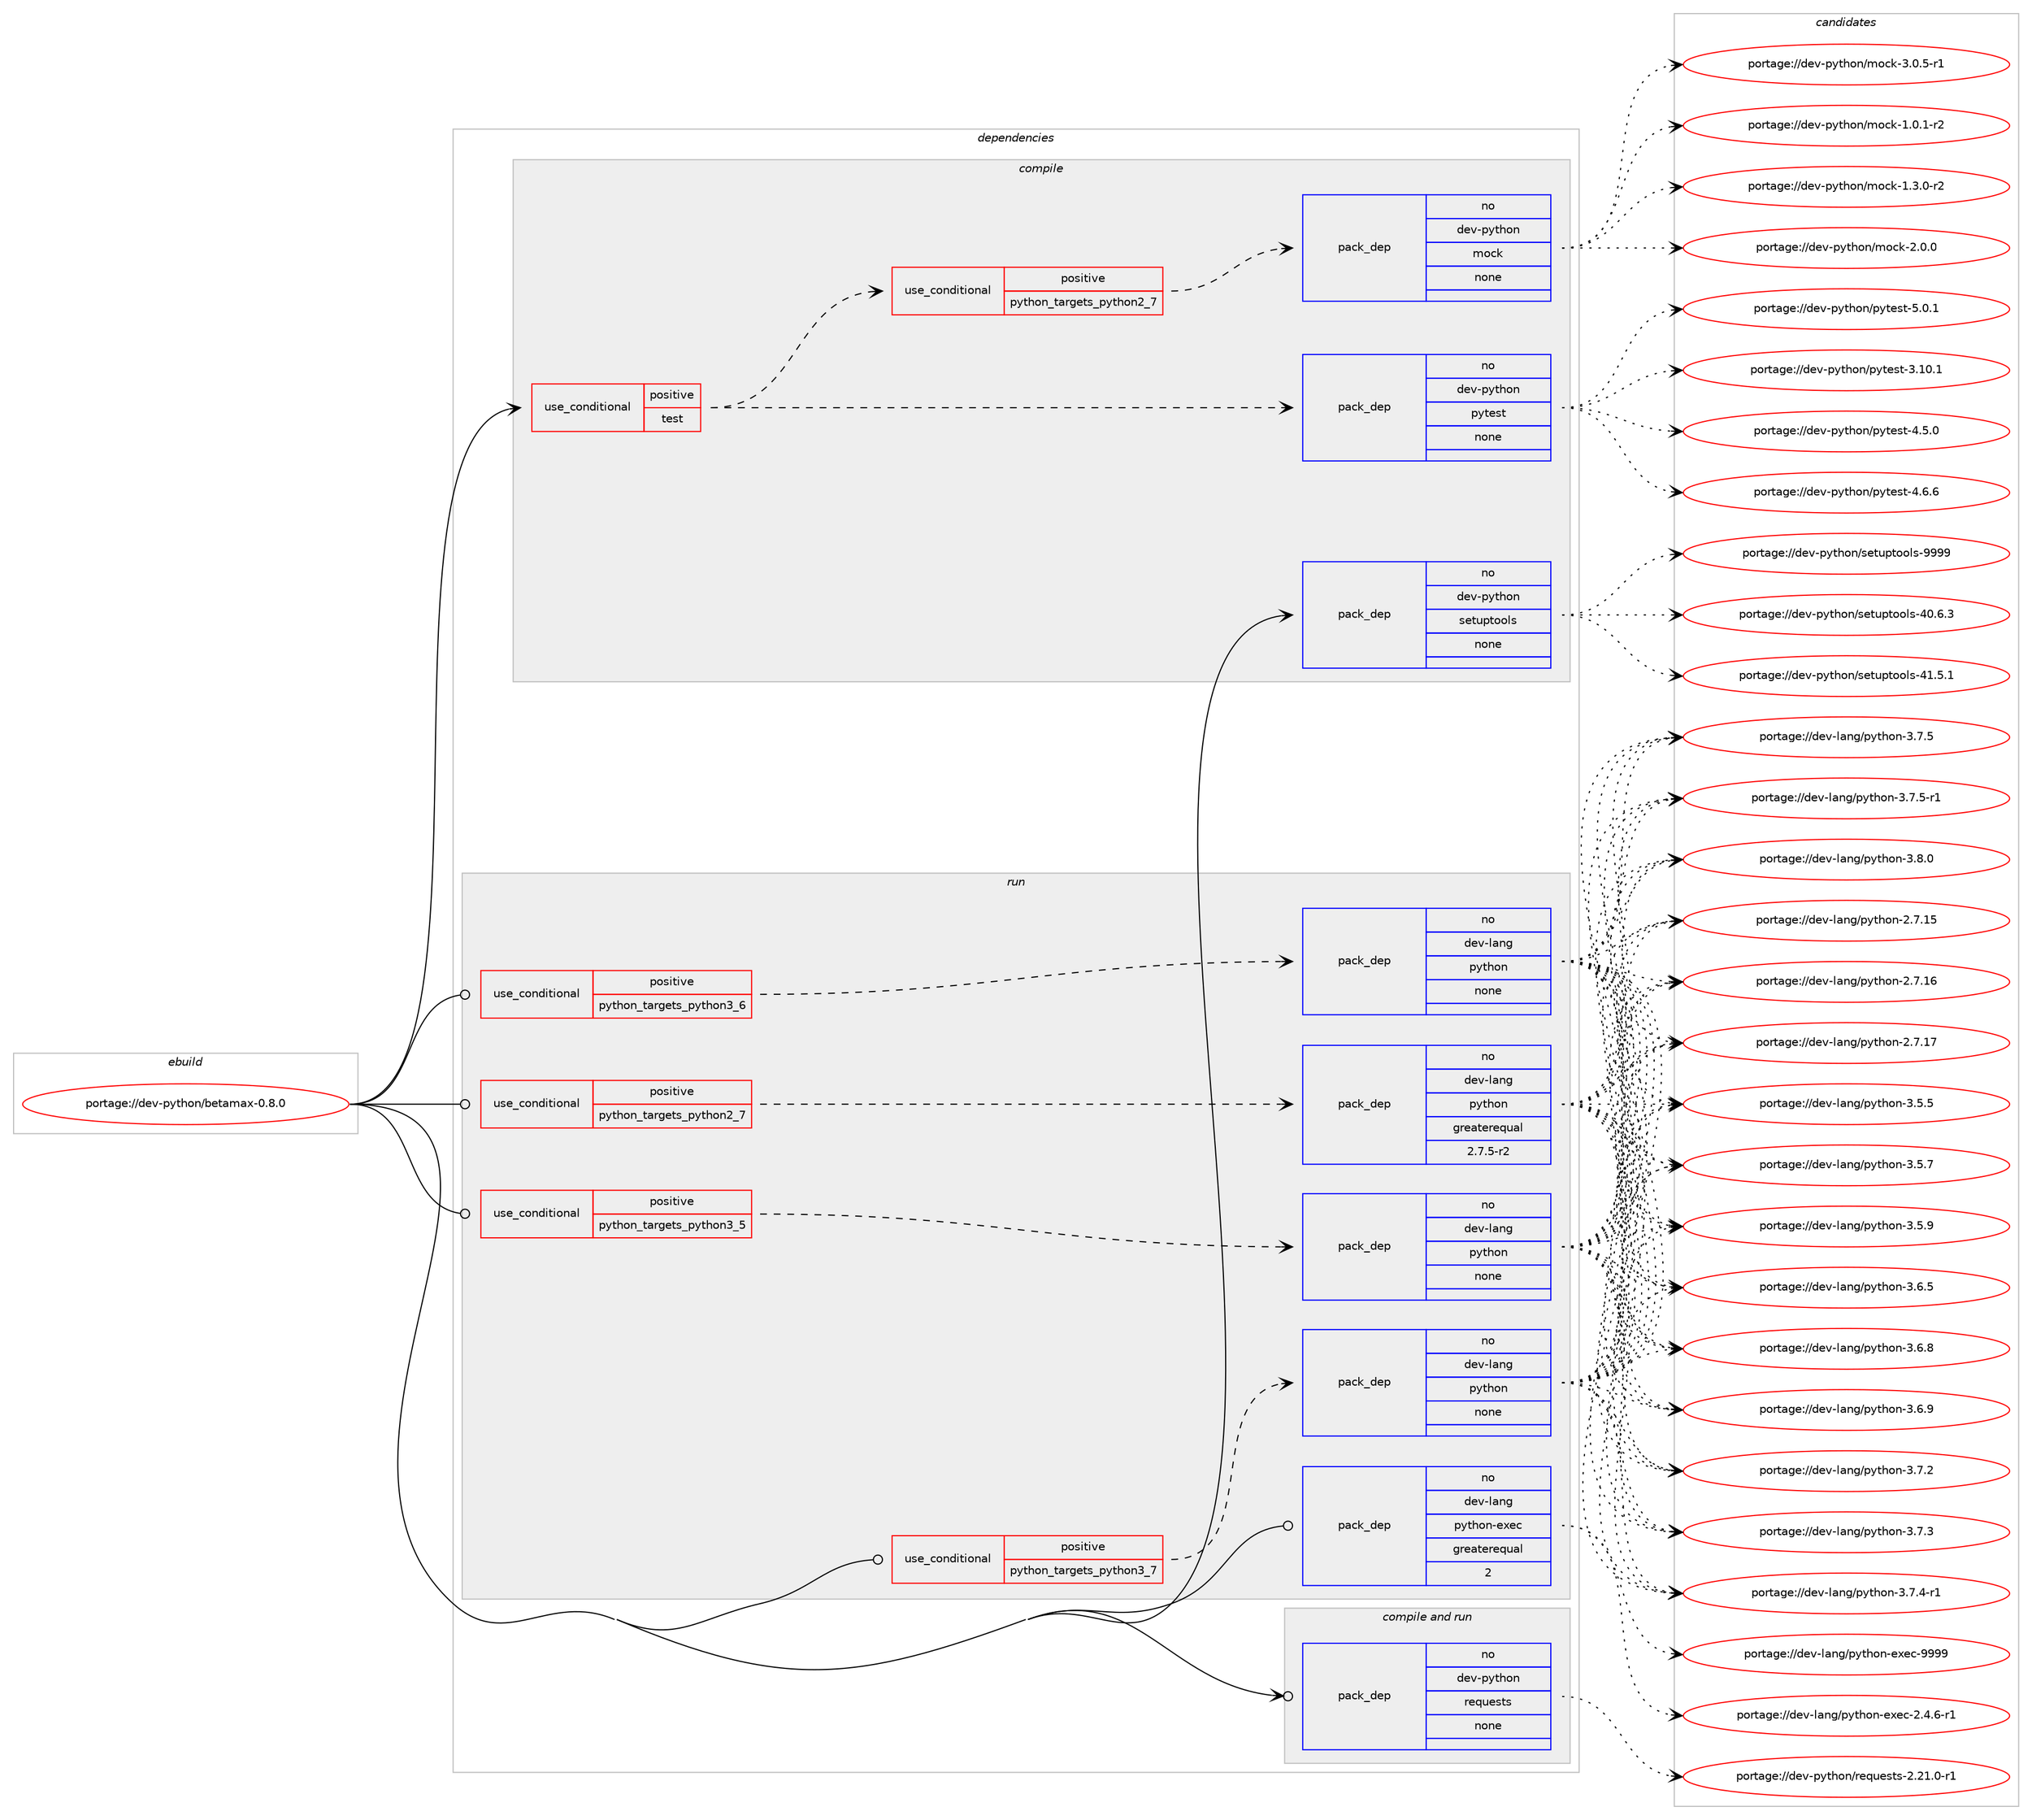 digraph prolog {

# *************
# Graph options
# *************

newrank=true;
concentrate=true;
compound=true;
graph [rankdir=LR,fontname=Helvetica,fontsize=10,ranksep=1.5];#, ranksep=2.5, nodesep=0.2];
edge  [arrowhead=vee];
node  [fontname=Helvetica,fontsize=10];

# **********
# The ebuild
# **********

subgraph cluster_leftcol {
color=gray;
rank=same;
label=<<i>ebuild</i>>;
id [label="portage://dev-python/betamax-0.8.0", color=red, width=4, href="../dev-python/betamax-0.8.0.svg"];
}

# ****************
# The dependencies
# ****************

subgraph cluster_midcol {
color=gray;
label=<<i>dependencies</i>>;
subgraph cluster_compile {
fillcolor="#eeeeee";
style=filled;
label=<<i>compile</i>>;
subgraph cond26167 {
dependency131692 [label=<<TABLE BORDER="0" CELLBORDER="1" CELLSPACING="0" CELLPADDING="4"><TR><TD ROWSPAN="3" CELLPADDING="10">use_conditional</TD></TR><TR><TD>positive</TD></TR><TR><TD>test</TD></TR></TABLE>>, shape=none, color=red];
subgraph pack102219 {
dependency131693 [label=<<TABLE BORDER="0" CELLBORDER="1" CELLSPACING="0" CELLPADDING="4" WIDTH="220"><TR><TD ROWSPAN="6" CELLPADDING="30">pack_dep</TD></TR><TR><TD WIDTH="110">no</TD></TR><TR><TD>dev-python</TD></TR><TR><TD>pytest</TD></TR><TR><TD>none</TD></TR><TR><TD></TD></TR></TABLE>>, shape=none, color=blue];
}
dependency131692:e -> dependency131693:w [weight=20,style="dashed",arrowhead="vee"];
subgraph cond26168 {
dependency131694 [label=<<TABLE BORDER="0" CELLBORDER="1" CELLSPACING="0" CELLPADDING="4"><TR><TD ROWSPAN="3" CELLPADDING="10">use_conditional</TD></TR><TR><TD>positive</TD></TR><TR><TD>python_targets_python2_7</TD></TR></TABLE>>, shape=none, color=red];
subgraph pack102220 {
dependency131695 [label=<<TABLE BORDER="0" CELLBORDER="1" CELLSPACING="0" CELLPADDING="4" WIDTH="220"><TR><TD ROWSPAN="6" CELLPADDING="30">pack_dep</TD></TR><TR><TD WIDTH="110">no</TD></TR><TR><TD>dev-python</TD></TR><TR><TD>mock</TD></TR><TR><TD>none</TD></TR><TR><TD></TD></TR></TABLE>>, shape=none, color=blue];
}
dependency131694:e -> dependency131695:w [weight=20,style="dashed",arrowhead="vee"];
}
dependency131692:e -> dependency131694:w [weight=20,style="dashed",arrowhead="vee"];
}
id:e -> dependency131692:w [weight=20,style="solid",arrowhead="vee"];
subgraph pack102221 {
dependency131696 [label=<<TABLE BORDER="0" CELLBORDER="1" CELLSPACING="0" CELLPADDING="4" WIDTH="220"><TR><TD ROWSPAN="6" CELLPADDING="30">pack_dep</TD></TR><TR><TD WIDTH="110">no</TD></TR><TR><TD>dev-python</TD></TR><TR><TD>setuptools</TD></TR><TR><TD>none</TD></TR><TR><TD></TD></TR></TABLE>>, shape=none, color=blue];
}
id:e -> dependency131696:w [weight=20,style="solid",arrowhead="vee"];
}
subgraph cluster_compileandrun {
fillcolor="#eeeeee";
style=filled;
label=<<i>compile and run</i>>;
subgraph pack102222 {
dependency131697 [label=<<TABLE BORDER="0" CELLBORDER="1" CELLSPACING="0" CELLPADDING="4" WIDTH="220"><TR><TD ROWSPAN="6" CELLPADDING="30">pack_dep</TD></TR><TR><TD WIDTH="110">no</TD></TR><TR><TD>dev-python</TD></TR><TR><TD>requests</TD></TR><TR><TD>none</TD></TR><TR><TD></TD></TR></TABLE>>, shape=none, color=blue];
}
id:e -> dependency131697:w [weight=20,style="solid",arrowhead="odotvee"];
}
subgraph cluster_run {
fillcolor="#eeeeee";
style=filled;
label=<<i>run</i>>;
subgraph cond26169 {
dependency131698 [label=<<TABLE BORDER="0" CELLBORDER="1" CELLSPACING="0" CELLPADDING="4"><TR><TD ROWSPAN="3" CELLPADDING="10">use_conditional</TD></TR><TR><TD>positive</TD></TR><TR><TD>python_targets_python2_7</TD></TR></TABLE>>, shape=none, color=red];
subgraph pack102223 {
dependency131699 [label=<<TABLE BORDER="0" CELLBORDER="1" CELLSPACING="0" CELLPADDING="4" WIDTH="220"><TR><TD ROWSPAN="6" CELLPADDING="30">pack_dep</TD></TR><TR><TD WIDTH="110">no</TD></TR><TR><TD>dev-lang</TD></TR><TR><TD>python</TD></TR><TR><TD>greaterequal</TD></TR><TR><TD>2.7.5-r2</TD></TR></TABLE>>, shape=none, color=blue];
}
dependency131698:e -> dependency131699:w [weight=20,style="dashed",arrowhead="vee"];
}
id:e -> dependency131698:w [weight=20,style="solid",arrowhead="odot"];
subgraph cond26170 {
dependency131700 [label=<<TABLE BORDER="0" CELLBORDER="1" CELLSPACING="0" CELLPADDING="4"><TR><TD ROWSPAN="3" CELLPADDING="10">use_conditional</TD></TR><TR><TD>positive</TD></TR><TR><TD>python_targets_python3_5</TD></TR></TABLE>>, shape=none, color=red];
subgraph pack102224 {
dependency131701 [label=<<TABLE BORDER="0" CELLBORDER="1" CELLSPACING="0" CELLPADDING="4" WIDTH="220"><TR><TD ROWSPAN="6" CELLPADDING="30">pack_dep</TD></TR><TR><TD WIDTH="110">no</TD></TR><TR><TD>dev-lang</TD></TR><TR><TD>python</TD></TR><TR><TD>none</TD></TR><TR><TD></TD></TR></TABLE>>, shape=none, color=blue];
}
dependency131700:e -> dependency131701:w [weight=20,style="dashed",arrowhead="vee"];
}
id:e -> dependency131700:w [weight=20,style="solid",arrowhead="odot"];
subgraph cond26171 {
dependency131702 [label=<<TABLE BORDER="0" CELLBORDER="1" CELLSPACING="0" CELLPADDING="4"><TR><TD ROWSPAN="3" CELLPADDING="10">use_conditional</TD></TR><TR><TD>positive</TD></TR><TR><TD>python_targets_python3_6</TD></TR></TABLE>>, shape=none, color=red];
subgraph pack102225 {
dependency131703 [label=<<TABLE BORDER="0" CELLBORDER="1" CELLSPACING="0" CELLPADDING="4" WIDTH="220"><TR><TD ROWSPAN="6" CELLPADDING="30">pack_dep</TD></TR><TR><TD WIDTH="110">no</TD></TR><TR><TD>dev-lang</TD></TR><TR><TD>python</TD></TR><TR><TD>none</TD></TR><TR><TD></TD></TR></TABLE>>, shape=none, color=blue];
}
dependency131702:e -> dependency131703:w [weight=20,style="dashed",arrowhead="vee"];
}
id:e -> dependency131702:w [weight=20,style="solid",arrowhead="odot"];
subgraph cond26172 {
dependency131704 [label=<<TABLE BORDER="0" CELLBORDER="1" CELLSPACING="0" CELLPADDING="4"><TR><TD ROWSPAN="3" CELLPADDING="10">use_conditional</TD></TR><TR><TD>positive</TD></TR><TR><TD>python_targets_python3_7</TD></TR></TABLE>>, shape=none, color=red];
subgraph pack102226 {
dependency131705 [label=<<TABLE BORDER="0" CELLBORDER="1" CELLSPACING="0" CELLPADDING="4" WIDTH="220"><TR><TD ROWSPAN="6" CELLPADDING="30">pack_dep</TD></TR><TR><TD WIDTH="110">no</TD></TR><TR><TD>dev-lang</TD></TR><TR><TD>python</TD></TR><TR><TD>none</TD></TR><TR><TD></TD></TR></TABLE>>, shape=none, color=blue];
}
dependency131704:e -> dependency131705:w [weight=20,style="dashed",arrowhead="vee"];
}
id:e -> dependency131704:w [weight=20,style="solid",arrowhead="odot"];
subgraph pack102227 {
dependency131706 [label=<<TABLE BORDER="0" CELLBORDER="1" CELLSPACING="0" CELLPADDING="4" WIDTH="220"><TR><TD ROWSPAN="6" CELLPADDING="30">pack_dep</TD></TR><TR><TD WIDTH="110">no</TD></TR><TR><TD>dev-lang</TD></TR><TR><TD>python-exec</TD></TR><TR><TD>greaterequal</TD></TR><TR><TD>2</TD></TR></TABLE>>, shape=none, color=blue];
}
id:e -> dependency131706:w [weight=20,style="solid",arrowhead="odot"];
}
}

# **************
# The candidates
# **************

subgraph cluster_choices {
rank=same;
color=gray;
label=<<i>candidates</i>>;

subgraph choice102219 {
color=black;
nodesep=1;
choiceportage100101118451121211161041111104711212111610111511645514649484649 [label="portage://dev-python/pytest-3.10.1", color=red, width=4,href="../dev-python/pytest-3.10.1.svg"];
choiceportage1001011184511212111610411111047112121116101115116455246534648 [label="portage://dev-python/pytest-4.5.0", color=red, width=4,href="../dev-python/pytest-4.5.0.svg"];
choiceportage1001011184511212111610411111047112121116101115116455246544654 [label="portage://dev-python/pytest-4.6.6", color=red, width=4,href="../dev-python/pytest-4.6.6.svg"];
choiceportage1001011184511212111610411111047112121116101115116455346484649 [label="portage://dev-python/pytest-5.0.1", color=red, width=4,href="../dev-python/pytest-5.0.1.svg"];
dependency131693:e -> choiceportage100101118451121211161041111104711212111610111511645514649484649:w [style=dotted,weight="100"];
dependency131693:e -> choiceportage1001011184511212111610411111047112121116101115116455246534648:w [style=dotted,weight="100"];
dependency131693:e -> choiceportage1001011184511212111610411111047112121116101115116455246544654:w [style=dotted,weight="100"];
dependency131693:e -> choiceportage1001011184511212111610411111047112121116101115116455346484649:w [style=dotted,weight="100"];
}
subgraph choice102220 {
color=black;
nodesep=1;
choiceportage1001011184511212111610411111047109111991074549464846494511450 [label="portage://dev-python/mock-1.0.1-r2", color=red, width=4,href="../dev-python/mock-1.0.1-r2.svg"];
choiceportage1001011184511212111610411111047109111991074549465146484511450 [label="portage://dev-python/mock-1.3.0-r2", color=red, width=4,href="../dev-python/mock-1.3.0-r2.svg"];
choiceportage100101118451121211161041111104710911199107455046484648 [label="portage://dev-python/mock-2.0.0", color=red, width=4,href="../dev-python/mock-2.0.0.svg"];
choiceportage1001011184511212111610411111047109111991074551464846534511449 [label="portage://dev-python/mock-3.0.5-r1", color=red, width=4,href="../dev-python/mock-3.0.5-r1.svg"];
dependency131695:e -> choiceportage1001011184511212111610411111047109111991074549464846494511450:w [style=dotted,weight="100"];
dependency131695:e -> choiceportage1001011184511212111610411111047109111991074549465146484511450:w [style=dotted,weight="100"];
dependency131695:e -> choiceportage100101118451121211161041111104710911199107455046484648:w [style=dotted,weight="100"];
dependency131695:e -> choiceportage1001011184511212111610411111047109111991074551464846534511449:w [style=dotted,weight="100"];
}
subgraph choice102221 {
color=black;
nodesep=1;
choiceportage100101118451121211161041111104711510111611711211611111110811545524846544651 [label="portage://dev-python/setuptools-40.6.3", color=red, width=4,href="../dev-python/setuptools-40.6.3.svg"];
choiceportage100101118451121211161041111104711510111611711211611111110811545524946534649 [label="portage://dev-python/setuptools-41.5.1", color=red, width=4,href="../dev-python/setuptools-41.5.1.svg"];
choiceportage10010111845112121116104111110471151011161171121161111111081154557575757 [label="portage://dev-python/setuptools-9999", color=red, width=4,href="../dev-python/setuptools-9999.svg"];
dependency131696:e -> choiceportage100101118451121211161041111104711510111611711211611111110811545524846544651:w [style=dotted,weight="100"];
dependency131696:e -> choiceportage100101118451121211161041111104711510111611711211611111110811545524946534649:w [style=dotted,weight="100"];
dependency131696:e -> choiceportage10010111845112121116104111110471151011161171121161111111081154557575757:w [style=dotted,weight="100"];
}
subgraph choice102222 {
color=black;
nodesep=1;
choiceportage1001011184511212111610411111047114101113117101115116115455046504946484511449 [label="portage://dev-python/requests-2.21.0-r1", color=red, width=4,href="../dev-python/requests-2.21.0-r1.svg"];
dependency131697:e -> choiceportage1001011184511212111610411111047114101113117101115116115455046504946484511449:w [style=dotted,weight="100"];
}
subgraph choice102223 {
color=black;
nodesep=1;
choiceportage10010111845108971101034711212111610411111045504655464953 [label="portage://dev-lang/python-2.7.15", color=red, width=4,href="../dev-lang/python-2.7.15.svg"];
choiceportage10010111845108971101034711212111610411111045504655464954 [label="portage://dev-lang/python-2.7.16", color=red, width=4,href="../dev-lang/python-2.7.16.svg"];
choiceportage10010111845108971101034711212111610411111045504655464955 [label="portage://dev-lang/python-2.7.17", color=red, width=4,href="../dev-lang/python-2.7.17.svg"];
choiceportage100101118451089711010347112121116104111110455146534653 [label="portage://dev-lang/python-3.5.5", color=red, width=4,href="../dev-lang/python-3.5.5.svg"];
choiceportage100101118451089711010347112121116104111110455146534655 [label="portage://dev-lang/python-3.5.7", color=red, width=4,href="../dev-lang/python-3.5.7.svg"];
choiceportage100101118451089711010347112121116104111110455146534657 [label="portage://dev-lang/python-3.5.9", color=red, width=4,href="../dev-lang/python-3.5.9.svg"];
choiceportage100101118451089711010347112121116104111110455146544653 [label="portage://dev-lang/python-3.6.5", color=red, width=4,href="../dev-lang/python-3.6.5.svg"];
choiceportage100101118451089711010347112121116104111110455146544656 [label="portage://dev-lang/python-3.6.8", color=red, width=4,href="../dev-lang/python-3.6.8.svg"];
choiceportage100101118451089711010347112121116104111110455146544657 [label="portage://dev-lang/python-3.6.9", color=red, width=4,href="../dev-lang/python-3.6.9.svg"];
choiceportage100101118451089711010347112121116104111110455146554650 [label="portage://dev-lang/python-3.7.2", color=red, width=4,href="../dev-lang/python-3.7.2.svg"];
choiceportage100101118451089711010347112121116104111110455146554651 [label="portage://dev-lang/python-3.7.3", color=red, width=4,href="../dev-lang/python-3.7.3.svg"];
choiceportage1001011184510897110103471121211161041111104551465546524511449 [label="portage://dev-lang/python-3.7.4-r1", color=red, width=4,href="../dev-lang/python-3.7.4-r1.svg"];
choiceportage100101118451089711010347112121116104111110455146554653 [label="portage://dev-lang/python-3.7.5", color=red, width=4,href="../dev-lang/python-3.7.5.svg"];
choiceportage1001011184510897110103471121211161041111104551465546534511449 [label="portage://dev-lang/python-3.7.5-r1", color=red, width=4,href="../dev-lang/python-3.7.5-r1.svg"];
choiceportage100101118451089711010347112121116104111110455146564648 [label="portage://dev-lang/python-3.8.0", color=red, width=4,href="../dev-lang/python-3.8.0.svg"];
dependency131699:e -> choiceportage10010111845108971101034711212111610411111045504655464953:w [style=dotted,weight="100"];
dependency131699:e -> choiceportage10010111845108971101034711212111610411111045504655464954:w [style=dotted,weight="100"];
dependency131699:e -> choiceportage10010111845108971101034711212111610411111045504655464955:w [style=dotted,weight="100"];
dependency131699:e -> choiceportage100101118451089711010347112121116104111110455146534653:w [style=dotted,weight="100"];
dependency131699:e -> choiceportage100101118451089711010347112121116104111110455146534655:w [style=dotted,weight="100"];
dependency131699:e -> choiceportage100101118451089711010347112121116104111110455146534657:w [style=dotted,weight="100"];
dependency131699:e -> choiceportage100101118451089711010347112121116104111110455146544653:w [style=dotted,weight="100"];
dependency131699:e -> choiceportage100101118451089711010347112121116104111110455146544656:w [style=dotted,weight="100"];
dependency131699:e -> choiceportage100101118451089711010347112121116104111110455146544657:w [style=dotted,weight="100"];
dependency131699:e -> choiceportage100101118451089711010347112121116104111110455146554650:w [style=dotted,weight="100"];
dependency131699:e -> choiceportage100101118451089711010347112121116104111110455146554651:w [style=dotted,weight="100"];
dependency131699:e -> choiceportage1001011184510897110103471121211161041111104551465546524511449:w [style=dotted,weight="100"];
dependency131699:e -> choiceportage100101118451089711010347112121116104111110455146554653:w [style=dotted,weight="100"];
dependency131699:e -> choiceportage1001011184510897110103471121211161041111104551465546534511449:w [style=dotted,weight="100"];
dependency131699:e -> choiceportage100101118451089711010347112121116104111110455146564648:w [style=dotted,weight="100"];
}
subgraph choice102224 {
color=black;
nodesep=1;
choiceportage10010111845108971101034711212111610411111045504655464953 [label="portage://dev-lang/python-2.7.15", color=red, width=4,href="../dev-lang/python-2.7.15.svg"];
choiceportage10010111845108971101034711212111610411111045504655464954 [label="portage://dev-lang/python-2.7.16", color=red, width=4,href="../dev-lang/python-2.7.16.svg"];
choiceportage10010111845108971101034711212111610411111045504655464955 [label="portage://dev-lang/python-2.7.17", color=red, width=4,href="../dev-lang/python-2.7.17.svg"];
choiceportage100101118451089711010347112121116104111110455146534653 [label="portage://dev-lang/python-3.5.5", color=red, width=4,href="../dev-lang/python-3.5.5.svg"];
choiceportage100101118451089711010347112121116104111110455146534655 [label="portage://dev-lang/python-3.5.7", color=red, width=4,href="../dev-lang/python-3.5.7.svg"];
choiceportage100101118451089711010347112121116104111110455146534657 [label="portage://dev-lang/python-3.5.9", color=red, width=4,href="../dev-lang/python-3.5.9.svg"];
choiceportage100101118451089711010347112121116104111110455146544653 [label="portage://dev-lang/python-3.6.5", color=red, width=4,href="../dev-lang/python-3.6.5.svg"];
choiceportage100101118451089711010347112121116104111110455146544656 [label="portage://dev-lang/python-3.6.8", color=red, width=4,href="../dev-lang/python-3.6.8.svg"];
choiceportage100101118451089711010347112121116104111110455146544657 [label="portage://dev-lang/python-3.6.9", color=red, width=4,href="../dev-lang/python-3.6.9.svg"];
choiceportage100101118451089711010347112121116104111110455146554650 [label="portage://dev-lang/python-3.7.2", color=red, width=4,href="../dev-lang/python-3.7.2.svg"];
choiceportage100101118451089711010347112121116104111110455146554651 [label="portage://dev-lang/python-3.7.3", color=red, width=4,href="../dev-lang/python-3.7.3.svg"];
choiceportage1001011184510897110103471121211161041111104551465546524511449 [label="portage://dev-lang/python-3.7.4-r1", color=red, width=4,href="../dev-lang/python-3.7.4-r1.svg"];
choiceportage100101118451089711010347112121116104111110455146554653 [label="portage://dev-lang/python-3.7.5", color=red, width=4,href="../dev-lang/python-3.7.5.svg"];
choiceportage1001011184510897110103471121211161041111104551465546534511449 [label="portage://dev-lang/python-3.7.5-r1", color=red, width=4,href="../dev-lang/python-3.7.5-r1.svg"];
choiceportage100101118451089711010347112121116104111110455146564648 [label="portage://dev-lang/python-3.8.0", color=red, width=4,href="../dev-lang/python-3.8.0.svg"];
dependency131701:e -> choiceportage10010111845108971101034711212111610411111045504655464953:w [style=dotted,weight="100"];
dependency131701:e -> choiceportage10010111845108971101034711212111610411111045504655464954:w [style=dotted,weight="100"];
dependency131701:e -> choiceportage10010111845108971101034711212111610411111045504655464955:w [style=dotted,weight="100"];
dependency131701:e -> choiceportage100101118451089711010347112121116104111110455146534653:w [style=dotted,weight="100"];
dependency131701:e -> choiceportage100101118451089711010347112121116104111110455146534655:w [style=dotted,weight="100"];
dependency131701:e -> choiceportage100101118451089711010347112121116104111110455146534657:w [style=dotted,weight="100"];
dependency131701:e -> choiceportage100101118451089711010347112121116104111110455146544653:w [style=dotted,weight="100"];
dependency131701:e -> choiceportage100101118451089711010347112121116104111110455146544656:w [style=dotted,weight="100"];
dependency131701:e -> choiceportage100101118451089711010347112121116104111110455146544657:w [style=dotted,weight="100"];
dependency131701:e -> choiceportage100101118451089711010347112121116104111110455146554650:w [style=dotted,weight="100"];
dependency131701:e -> choiceportage100101118451089711010347112121116104111110455146554651:w [style=dotted,weight="100"];
dependency131701:e -> choiceportage1001011184510897110103471121211161041111104551465546524511449:w [style=dotted,weight="100"];
dependency131701:e -> choiceportage100101118451089711010347112121116104111110455146554653:w [style=dotted,weight="100"];
dependency131701:e -> choiceportage1001011184510897110103471121211161041111104551465546534511449:w [style=dotted,weight="100"];
dependency131701:e -> choiceportage100101118451089711010347112121116104111110455146564648:w [style=dotted,weight="100"];
}
subgraph choice102225 {
color=black;
nodesep=1;
choiceportage10010111845108971101034711212111610411111045504655464953 [label="portage://dev-lang/python-2.7.15", color=red, width=4,href="../dev-lang/python-2.7.15.svg"];
choiceportage10010111845108971101034711212111610411111045504655464954 [label="portage://dev-lang/python-2.7.16", color=red, width=4,href="../dev-lang/python-2.7.16.svg"];
choiceportage10010111845108971101034711212111610411111045504655464955 [label="portage://dev-lang/python-2.7.17", color=red, width=4,href="../dev-lang/python-2.7.17.svg"];
choiceportage100101118451089711010347112121116104111110455146534653 [label="portage://dev-lang/python-3.5.5", color=red, width=4,href="../dev-lang/python-3.5.5.svg"];
choiceportage100101118451089711010347112121116104111110455146534655 [label="portage://dev-lang/python-3.5.7", color=red, width=4,href="../dev-lang/python-3.5.7.svg"];
choiceportage100101118451089711010347112121116104111110455146534657 [label="portage://dev-lang/python-3.5.9", color=red, width=4,href="../dev-lang/python-3.5.9.svg"];
choiceportage100101118451089711010347112121116104111110455146544653 [label="portage://dev-lang/python-3.6.5", color=red, width=4,href="../dev-lang/python-3.6.5.svg"];
choiceportage100101118451089711010347112121116104111110455146544656 [label="portage://dev-lang/python-3.6.8", color=red, width=4,href="../dev-lang/python-3.6.8.svg"];
choiceportage100101118451089711010347112121116104111110455146544657 [label="portage://dev-lang/python-3.6.9", color=red, width=4,href="../dev-lang/python-3.6.9.svg"];
choiceportage100101118451089711010347112121116104111110455146554650 [label="portage://dev-lang/python-3.7.2", color=red, width=4,href="../dev-lang/python-3.7.2.svg"];
choiceportage100101118451089711010347112121116104111110455146554651 [label="portage://dev-lang/python-3.7.3", color=red, width=4,href="../dev-lang/python-3.7.3.svg"];
choiceportage1001011184510897110103471121211161041111104551465546524511449 [label="portage://dev-lang/python-3.7.4-r1", color=red, width=4,href="../dev-lang/python-3.7.4-r1.svg"];
choiceportage100101118451089711010347112121116104111110455146554653 [label="portage://dev-lang/python-3.7.5", color=red, width=4,href="../dev-lang/python-3.7.5.svg"];
choiceportage1001011184510897110103471121211161041111104551465546534511449 [label="portage://dev-lang/python-3.7.5-r1", color=red, width=4,href="../dev-lang/python-3.7.5-r1.svg"];
choiceportage100101118451089711010347112121116104111110455146564648 [label="portage://dev-lang/python-3.8.0", color=red, width=4,href="../dev-lang/python-3.8.0.svg"];
dependency131703:e -> choiceportage10010111845108971101034711212111610411111045504655464953:w [style=dotted,weight="100"];
dependency131703:e -> choiceportage10010111845108971101034711212111610411111045504655464954:w [style=dotted,weight="100"];
dependency131703:e -> choiceportage10010111845108971101034711212111610411111045504655464955:w [style=dotted,weight="100"];
dependency131703:e -> choiceportage100101118451089711010347112121116104111110455146534653:w [style=dotted,weight="100"];
dependency131703:e -> choiceportage100101118451089711010347112121116104111110455146534655:w [style=dotted,weight="100"];
dependency131703:e -> choiceportage100101118451089711010347112121116104111110455146534657:w [style=dotted,weight="100"];
dependency131703:e -> choiceportage100101118451089711010347112121116104111110455146544653:w [style=dotted,weight="100"];
dependency131703:e -> choiceportage100101118451089711010347112121116104111110455146544656:w [style=dotted,weight="100"];
dependency131703:e -> choiceportage100101118451089711010347112121116104111110455146544657:w [style=dotted,weight="100"];
dependency131703:e -> choiceportage100101118451089711010347112121116104111110455146554650:w [style=dotted,weight="100"];
dependency131703:e -> choiceportage100101118451089711010347112121116104111110455146554651:w [style=dotted,weight="100"];
dependency131703:e -> choiceportage1001011184510897110103471121211161041111104551465546524511449:w [style=dotted,weight="100"];
dependency131703:e -> choiceportage100101118451089711010347112121116104111110455146554653:w [style=dotted,weight="100"];
dependency131703:e -> choiceportage1001011184510897110103471121211161041111104551465546534511449:w [style=dotted,weight="100"];
dependency131703:e -> choiceportage100101118451089711010347112121116104111110455146564648:w [style=dotted,weight="100"];
}
subgraph choice102226 {
color=black;
nodesep=1;
choiceportage10010111845108971101034711212111610411111045504655464953 [label="portage://dev-lang/python-2.7.15", color=red, width=4,href="../dev-lang/python-2.7.15.svg"];
choiceportage10010111845108971101034711212111610411111045504655464954 [label="portage://dev-lang/python-2.7.16", color=red, width=4,href="../dev-lang/python-2.7.16.svg"];
choiceportage10010111845108971101034711212111610411111045504655464955 [label="portage://dev-lang/python-2.7.17", color=red, width=4,href="../dev-lang/python-2.7.17.svg"];
choiceportage100101118451089711010347112121116104111110455146534653 [label="portage://dev-lang/python-3.5.5", color=red, width=4,href="../dev-lang/python-3.5.5.svg"];
choiceportage100101118451089711010347112121116104111110455146534655 [label="portage://dev-lang/python-3.5.7", color=red, width=4,href="../dev-lang/python-3.5.7.svg"];
choiceportage100101118451089711010347112121116104111110455146534657 [label="portage://dev-lang/python-3.5.9", color=red, width=4,href="../dev-lang/python-3.5.9.svg"];
choiceportage100101118451089711010347112121116104111110455146544653 [label="portage://dev-lang/python-3.6.5", color=red, width=4,href="../dev-lang/python-3.6.5.svg"];
choiceportage100101118451089711010347112121116104111110455146544656 [label="portage://dev-lang/python-3.6.8", color=red, width=4,href="../dev-lang/python-3.6.8.svg"];
choiceportage100101118451089711010347112121116104111110455146544657 [label="portage://dev-lang/python-3.6.9", color=red, width=4,href="../dev-lang/python-3.6.9.svg"];
choiceportage100101118451089711010347112121116104111110455146554650 [label="portage://dev-lang/python-3.7.2", color=red, width=4,href="../dev-lang/python-3.7.2.svg"];
choiceportage100101118451089711010347112121116104111110455146554651 [label="portage://dev-lang/python-3.7.3", color=red, width=4,href="../dev-lang/python-3.7.3.svg"];
choiceportage1001011184510897110103471121211161041111104551465546524511449 [label="portage://dev-lang/python-3.7.4-r1", color=red, width=4,href="../dev-lang/python-3.7.4-r1.svg"];
choiceportage100101118451089711010347112121116104111110455146554653 [label="portage://dev-lang/python-3.7.5", color=red, width=4,href="../dev-lang/python-3.7.5.svg"];
choiceportage1001011184510897110103471121211161041111104551465546534511449 [label="portage://dev-lang/python-3.7.5-r1", color=red, width=4,href="../dev-lang/python-3.7.5-r1.svg"];
choiceportage100101118451089711010347112121116104111110455146564648 [label="portage://dev-lang/python-3.8.0", color=red, width=4,href="../dev-lang/python-3.8.0.svg"];
dependency131705:e -> choiceportage10010111845108971101034711212111610411111045504655464953:w [style=dotted,weight="100"];
dependency131705:e -> choiceportage10010111845108971101034711212111610411111045504655464954:w [style=dotted,weight="100"];
dependency131705:e -> choiceportage10010111845108971101034711212111610411111045504655464955:w [style=dotted,weight="100"];
dependency131705:e -> choiceportage100101118451089711010347112121116104111110455146534653:w [style=dotted,weight="100"];
dependency131705:e -> choiceportage100101118451089711010347112121116104111110455146534655:w [style=dotted,weight="100"];
dependency131705:e -> choiceportage100101118451089711010347112121116104111110455146534657:w [style=dotted,weight="100"];
dependency131705:e -> choiceportage100101118451089711010347112121116104111110455146544653:w [style=dotted,weight="100"];
dependency131705:e -> choiceportage100101118451089711010347112121116104111110455146544656:w [style=dotted,weight="100"];
dependency131705:e -> choiceportage100101118451089711010347112121116104111110455146544657:w [style=dotted,weight="100"];
dependency131705:e -> choiceportage100101118451089711010347112121116104111110455146554650:w [style=dotted,weight="100"];
dependency131705:e -> choiceportage100101118451089711010347112121116104111110455146554651:w [style=dotted,weight="100"];
dependency131705:e -> choiceportage1001011184510897110103471121211161041111104551465546524511449:w [style=dotted,weight="100"];
dependency131705:e -> choiceportage100101118451089711010347112121116104111110455146554653:w [style=dotted,weight="100"];
dependency131705:e -> choiceportage1001011184510897110103471121211161041111104551465546534511449:w [style=dotted,weight="100"];
dependency131705:e -> choiceportage100101118451089711010347112121116104111110455146564648:w [style=dotted,weight="100"];
}
subgraph choice102227 {
color=black;
nodesep=1;
choiceportage10010111845108971101034711212111610411111045101120101994550465246544511449 [label="portage://dev-lang/python-exec-2.4.6-r1", color=red, width=4,href="../dev-lang/python-exec-2.4.6-r1.svg"];
choiceportage10010111845108971101034711212111610411111045101120101994557575757 [label="portage://dev-lang/python-exec-9999", color=red, width=4,href="../dev-lang/python-exec-9999.svg"];
dependency131706:e -> choiceportage10010111845108971101034711212111610411111045101120101994550465246544511449:w [style=dotted,weight="100"];
dependency131706:e -> choiceportage10010111845108971101034711212111610411111045101120101994557575757:w [style=dotted,weight="100"];
}
}

}
